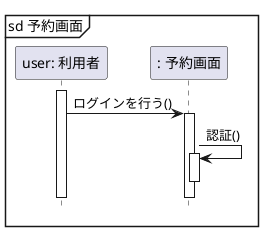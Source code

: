 @startuml 演習4-2
hide footbox
participant "user: 利用者" as control
participant ": 予約画面" as entity
mainframe sd 予約画面
activate control
control -> entity : ログインを行う()
activate entity
entity -> entity : 認証()
activate entity
deactivate entity
@enduml